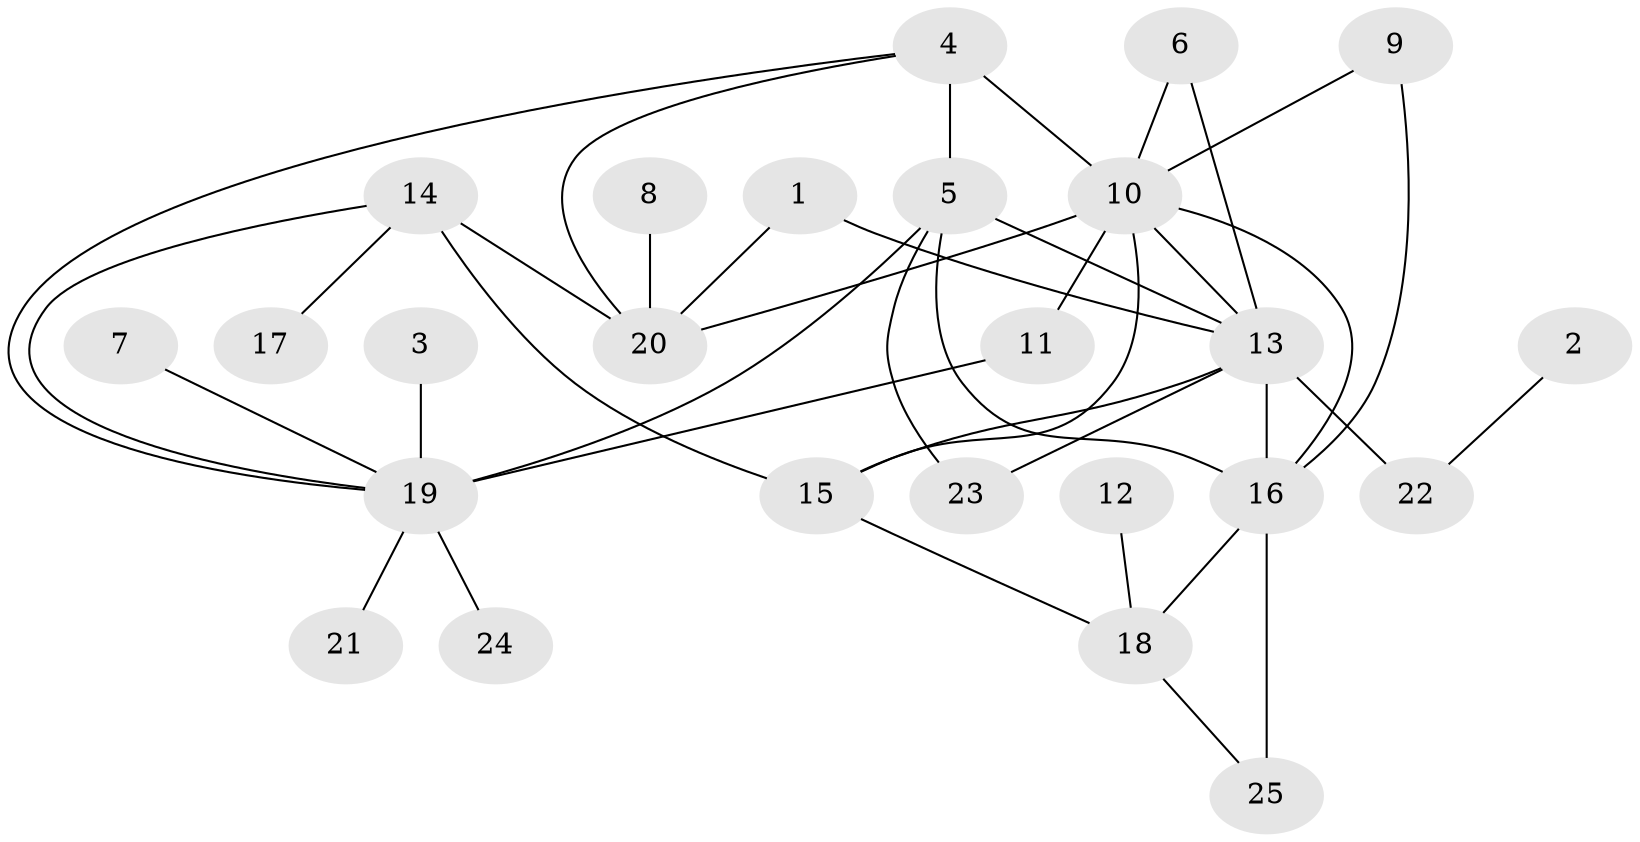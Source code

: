 // original degree distribution, {9: 0.03614457831325301, 3: 0.03614457831325301, 12: 0.024096385542168676, 5: 0.03614457831325301, 7: 0.03614457831325301, 4: 0.024096385542168676, 8: 0.04819277108433735, 6: 0.024096385542168676, 1: 0.5301204819277109, 2: 0.20481927710843373}
// Generated by graph-tools (version 1.1) at 2025/37/03/04/25 23:37:30]
// undirected, 25 vertices, 39 edges
graph export_dot {
  node [color=gray90,style=filled];
  1;
  2;
  3;
  4;
  5;
  6;
  7;
  8;
  9;
  10;
  11;
  12;
  13;
  14;
  15;
  16;
  17;
  18;
  19;
  20;
  21;
  22;
  23;
  24;
  25;
  1 -- 13 [weight=1.0];
  1 -- 20 [weight=1.0];
  2 -- 22 [weight=1.0];
  3 -- 19 [weight=1.0];
  4 -- 5 [weight=2.0];
  4 -- 10 [weight=1.0];
  4 -- 19 [weight=1.0];
  4 -- 20 [weight=1.0];
  5 -- 13 [weight=1.0];
  5 -- 16 [weight=1.0];
  5 -- 19 [weight=2.0];
  5 -- 23 [weight=1.0];
  6 -- 10 [weight=1.0];
  6 -- 13 [weight=1.0];
  7 -- 19 [weight=1.0];
  8 -- 20 [weight=1.0];
  9 -- 10 [weight=1.0];
  9 -- 16 [weight=1.0];
  10 -- 11 [weight=1.0];
  10 -- 13 [weight=1.0];
  10 -- 15 [weight=2.0];
  10 -- 16 [weight=1.0];
  10 -- 20 [weight=4.0];
  11 -- 19 [weight=1.0];
  12 -- 18 [weight=1.0];
  13 -- 15 [weight=1.0];
  13 -- 16 [weight=2.0];
  13 -- 22 [weight=3.0];
  13 -- 23 [weight=1.0];
  14 -- 15 [weight=3.0];
  14 -- 17 [weight=1.0];
  14 -- 19 [weight=1.0];
  14 -- 20 [weight=1.0];
  15 -- 18 [weight=2.0];
  16 -- 18 [weight=2.0];
  16 -- 25 [weight=2.0];
  18 -- 25 [weight=1.0];
  19 -- 21 [weight=1.0];
  19 -- 24 [weight=1.0];
}
